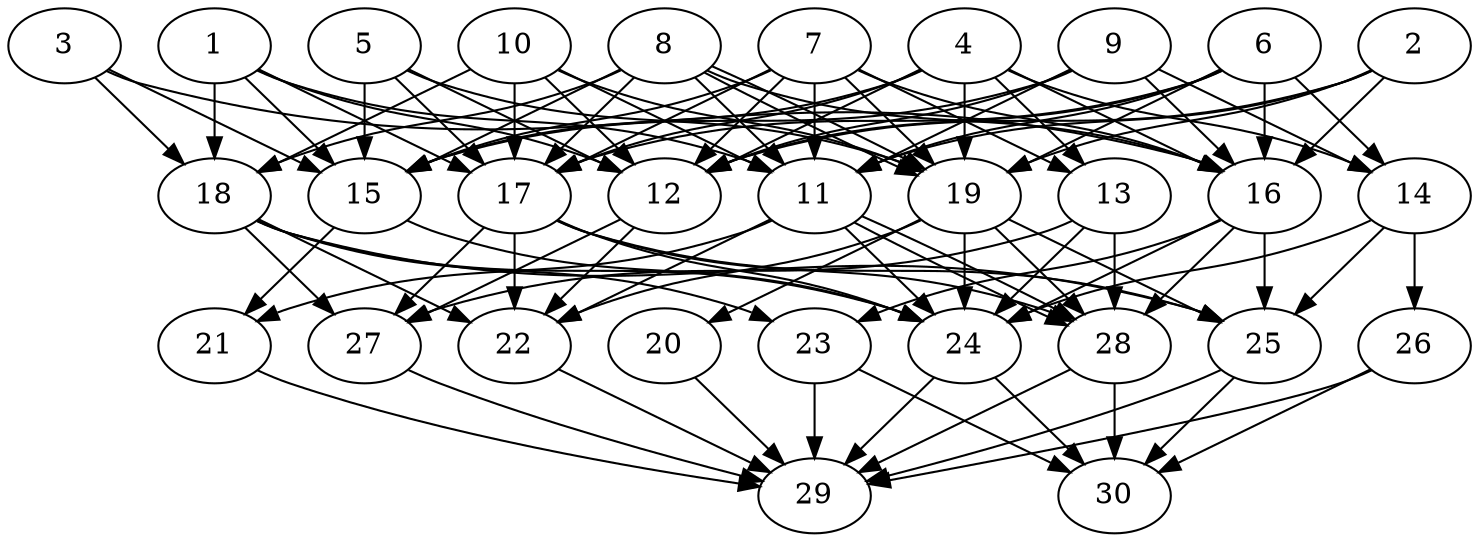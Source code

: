 // DAG automatically generated by daggen at Thu Oct  3 14:04:18 2019
// ./daggen --dot -n 30 --ccr 0.5 --fat 0.7 --regular 0.9 --density 0.9 --mindata 5242880 --maxdata 52428800 
digraph G {
  1 [size="52451328", alpha="0.16", expect_size="26225664"] 
  1 -> 11 [size ="26225664"]
  1 -> 12 [size ="26225664"]
  1 -> 15 [size ="26225664"]
  1 -> 17 [size ="26225664"]
  1 -> 18 [size ="26225664"]
  2 [size="89264128", alpha="0.11", expect_size="44632064"] 
  2 -> 11 [size ="44632064"]
  2 -> 12 [size ="44632064"]
  2 -> 16 [size ="44632064"]
  2 -> 19 [size ="44632064"]
  3 [size="26449920", alpha="0.07", expect_size="13224960"] 
  3 -> 15 [size ="13224960"]
  3 -> 16 [size ="13224960"]
  3 -> 18 [size ="13224960"]
  4 [size="17580032", alpha="0.01", expect_size="8790016"] 
  4 -> 12 [size ="8790016"]
  4 -> 13 [size ="8790016"]
  4 -> 14 [size ="8790016"]
  4 -> 15 [size ="8790016"]
  4 -> 16 [size ="8790016"]
  4 -> 17 [size ="8790016"]
  4 -> 19 [size ="8790016"]
  5 [size="99127296", alpha="0.12", expect_size="49563648"] 
  5 -> 12 [size ="49563648"]
  5 -> 15 [size ="49563648"]
  5 -> 17 [size ="49563648"]
  5 -> 19 [size ="49563648"]
  6 [size="89237504", alpha="0.06", expect_size="44618752"] 
  6 -> 11 [size ="44618752"]
  6 -> 12 [size ="44618752"]
  6 -> 14 [size ="44618752"]
  6 -> 16 [size ="44618752"]
  6 -> 17 [size ="44618752"]
  6 -> 19 [size ="44618752"]
  7 [size="87795712", alpha="0.18", expect_size="43897856"] 
  7 -> 11 [size ="43897856"]
  7 -> 12 [size ="43897856"]
  7 -> 13 [size ="43897856"]
  7 -> 15 [size ="43897856"]
  7 -> 16 [size ="43897856"]
  7 -> 17 [size ="43897856"]
  7 -> 19 [size ="43897856"]
  8 [size="79777792", alpha="0.06", expect_size="39888896"] 
  8 -> 11 [size ="39888896"]
  8 -> 15 [size ="39888896"]
  8 -> 16 [size ="39888896"]
  8 -> 17 [size ="39888896"]
  8 -> 18 [size ="39888896"]
  8 -> 19 [size ="39888896"]
  8 -> 19 [size ="39888896"]
  9 [size="74874880", alpha="0.09", expect_size="37437440"] 
  9 -> 11 [size ="37437440"]
  9 -> 12 [size ="37437440"]
  9 -> 14 [size ="37437440"]
  9 -> 15 [size ="37437440"]
  9 -> 16 [size ="37437440"]
  10 [size="64702464", alpha="0.19", expect_size="32351232"] 
  10 -> 11 [size ="32351232"]
  10 -> 12 [size ="32351232"]
  10 -> 17 [size ="32351232"]
  10 -> 18 [size ="32351232"]
  10 -> 19 [size ="32351232"]
  11 [size="97241088", alpha="0.02", expect_size="48620544"] 
  11 -> 21 [size ="48620544"]
  11 -> 22 [size ="48620544"]
  11 -> 24 [size ="48620544"]
  11 -> 28 [size ="48620544"]
  11 -> 28 [size ="48620544"]
  12 [size="76632064", alpha="0.06", expect_size="38316032"] 
  12 -> 22 [size ="38316032"]
  12 -> 27 [size ="38316032"]
  13 [size="35784704", alpha="0.09", expect_size="17892352"] 
  13 -> 24 [size ="17892352"]
  13 -> 27 [size ="17892352"]
  13 -> 28 [size ="17892352"]
  14 [size="66611200", alpha="0.01", expect_size="33305600"] 
  14 -> 24 [size ="33305600"]
  14 -> 25 [size ="33305600"]
  14 -> 26 [size ="33305600"]
  15 [size="69406720", alpha="0.14", expect_size="34703360"] 
  15 -> 21 [size ="34703360"]
  15 -> 24 [size ="34703360"]
  16 [size="33726464", alpha="0.09", expect_size="16863232"] 
  16 -> 23 [size ="16863232"]
  16 -> 24 [size ="16863232"]
  16 -> 25 [size ="16863232"]
  16 -> 28 [size ="16863232"]
  17 [size="60555264", alpha="0.15", expect_size="30277632"] 
  17 -> 22 [size ="30277632"]
  17 -> 24 [size ="30277632"]
  17 -> 25 [size ="30277632"]
  17 -> 27 [size ="30277632"]
  17 -> 28 [size ="30277632"]
  18 [size="53229568", alpha="0.09", expect_size="26614784"] 
  18 -> 22 [size ="26614784"]
  18 -> 23 [size ="26614784"]
  18 -> 24 [size ="26614784"]
  18 -> 25 [size ="26614784"]
  18 -> 27 [size ="26614784"]
  19 [size="82182144", alpha="0.10", expect_size="41091072"] 
  19 -> 20 [size ="41091072"]
  19 -> 22 [size ="41091072"]
  19 -> 24 [size ="41091072"]
  19 -> 25 [size ="41091072"]
  19 -> 28 [size ="41091072"]
  20 [size="32129024", alpha="0.13", expect_size="16064512"] 
  20 -> 29 [size ="16064512"]
  21 [size="27197440", alpha="0.05", expect_size="13598720"] 
  21 -> 29 [size ="13598720"]
  22 [size="36173824", alpha="0.13", expect_size="18086912"] 
  22 -> 29 [size ="18086912"]
  23 [size="62226432", alpha="0.04", expect_size="31113216"] 
  23 -> 29 [size ="31113216"]
  23 -> 30 [size ="31113216"]
  24 [size="11608064", alpha="0.17", expect_size="5804032"] 
  24 -> 29 [size ="5804032"]
  24 -> 30 [size ="5804032"]
  25 [size="15822848", alpha="0.09", expect_size="7911424"] 
  25 -> 29 [size ="7911424"]
  25 -> 30 [size ="7911424"]
  26 [size="80615424", alpha="0.18", expect_size="40307712"] 
  26 -> 29 [size ="40307712"]
  26 -> 30 [size ="40307712"]
  27 [size="26767360", alpha="0.03", expect_size="13383680"] 
  27 -> 29 [size ="13383680"]
  28 [size="99151872", alpha="0.02", expect_size="49575936"] 
  28 -> 29 [size ="49575936"]
  28 -> 30 [size ="49575936"]
  29 [size="48928768", alpha="0.16", expect_size="24464384"] 
  30 [size="97916928", alpha="0.01", expect_size="48958464"] 
}
